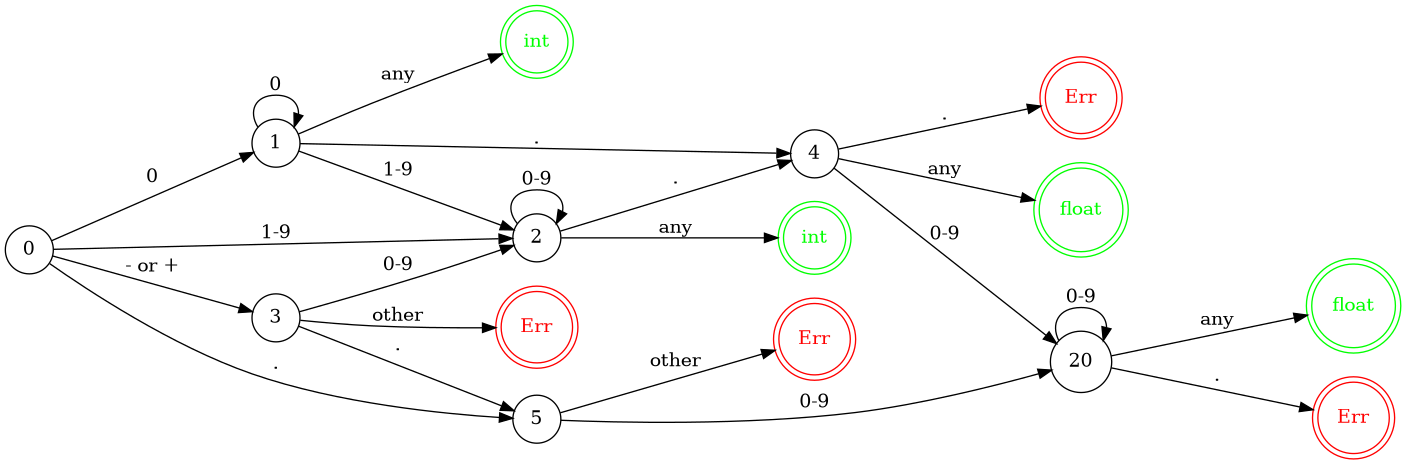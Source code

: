 @startuml
digraph G {

rankdir=LR;
#splines=line;
  ranksep=1.5
node [shape=circle]

end1, end2, end3, end4[shape=doublecircle, label="int", color=green, fontcolor=green]
end3, end4[label="float"]
error,error1,error2,error3[shape=doublecircle, label="Err", color=red, fontcolor=red]

0->1[label="0"]

1->1[label="0"]
1->2[label="1-9"]
2->2[label="0-9"]
1->4[label="."]
0->2[label="1-9"]
0->3[label="- or +"]
3->2[label="0-9"]
3->error3[label="other"]
3->5[label="."]
0->5[label="."]
5->20[label="0-9"]
5->error1[label="other"]
4->20[label="0-9"]
2->4[label="."]
20 -> 20[label="0-9"]



1->end1[label="any"]
2->end2[label="any"]
4->error[label="."]
4->end3[label="any"]
20->end4[label="any"]
20->error2[label="."]

}
@enduml